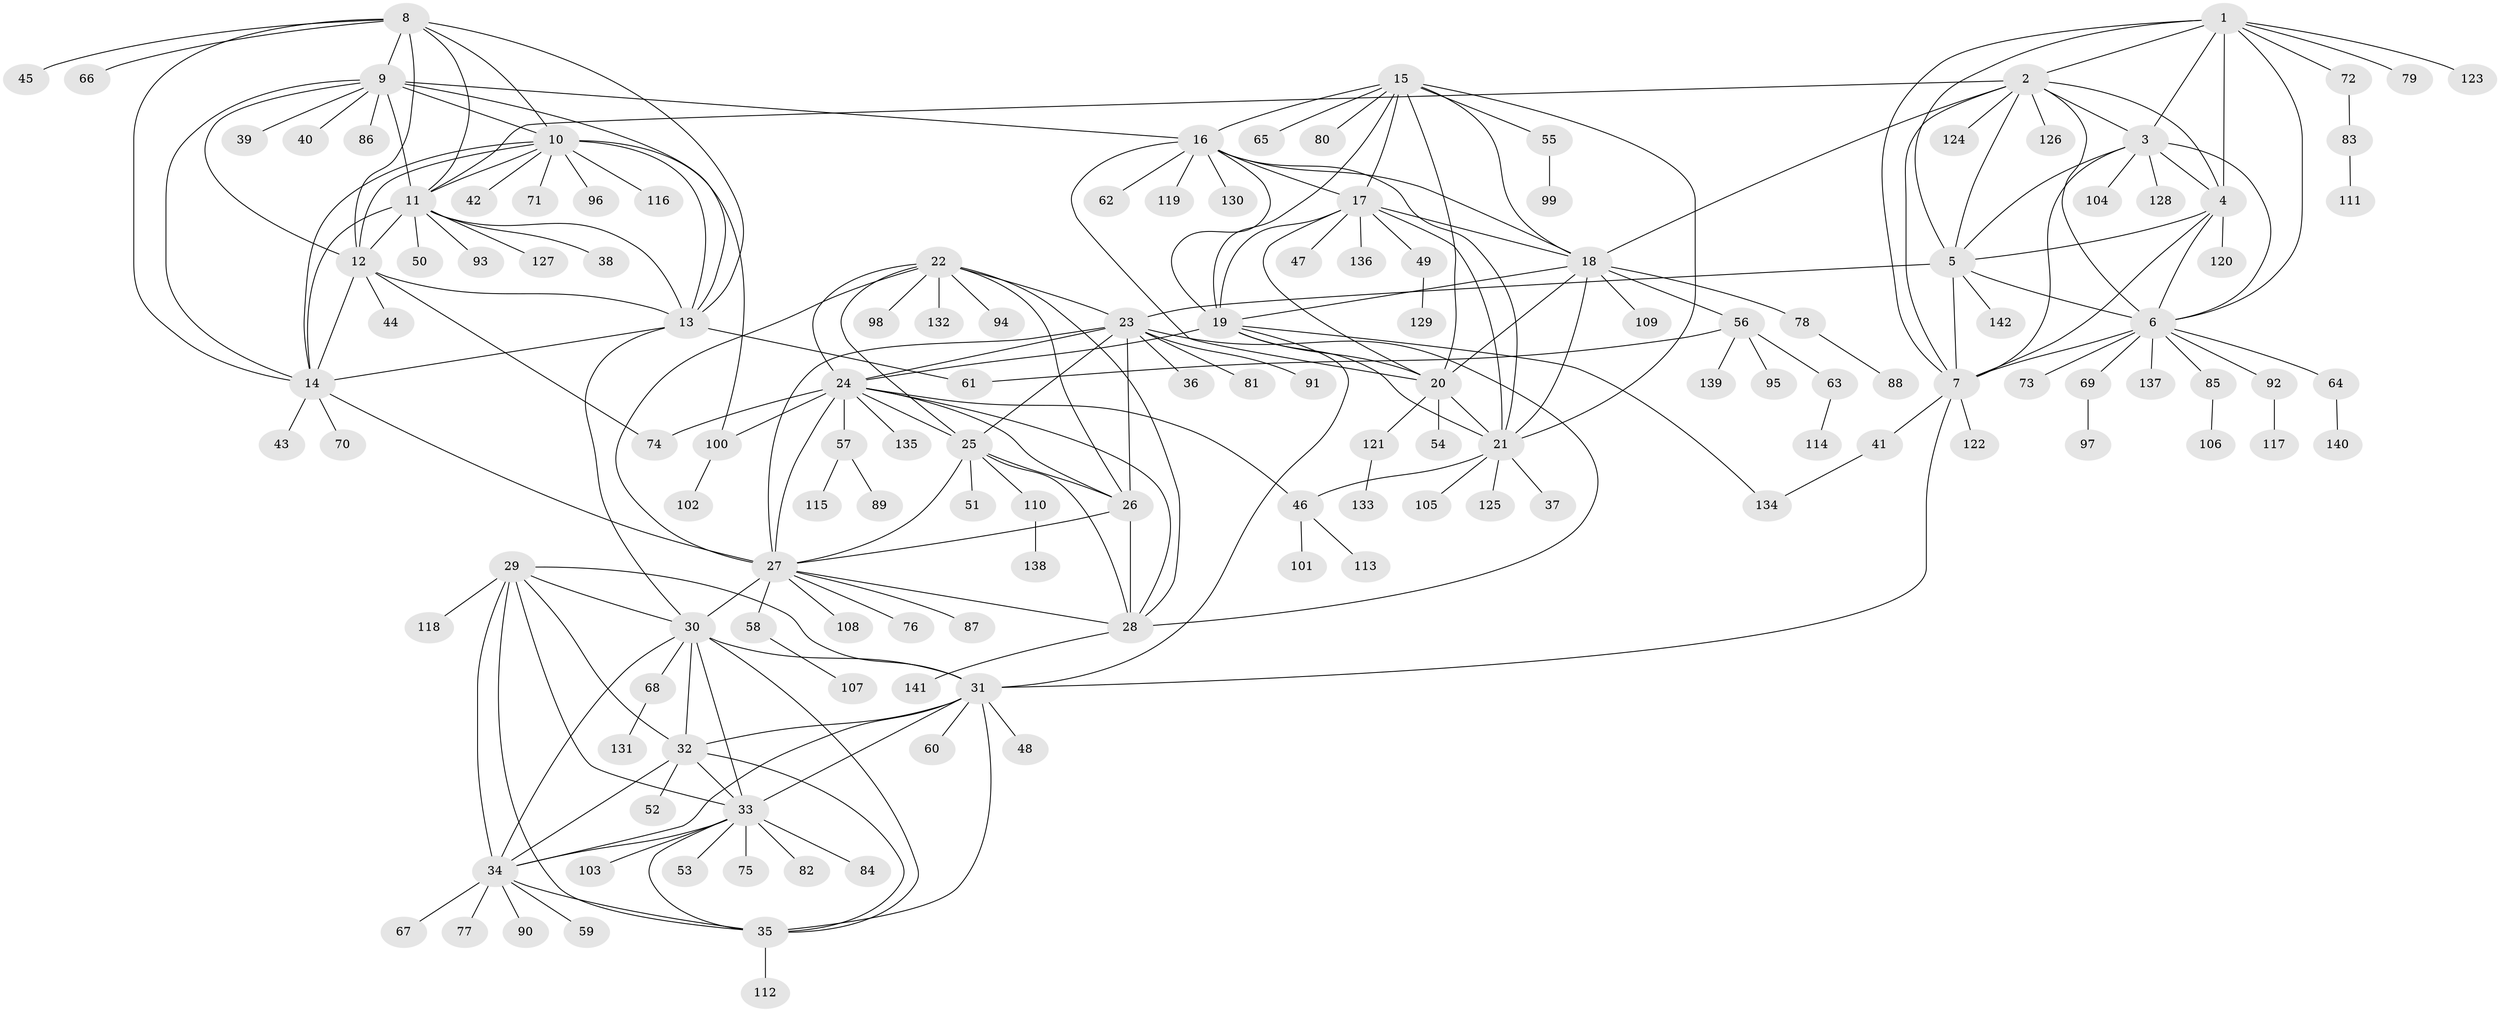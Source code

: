 // Generated by graph-tools (version 1.1) at 2025/26/03/09/25 03:26:35]
// undirected, 142 vertices, 227 edges
graph export_dot {
graph [start="1"]
  node [color=gray90,style=filled];
  1;
  2;
  3;
  4;
  5;
  6;
  7;
  8;
  9;
  10;
  11;
  12;
  13;
  14;
  15;
  16;
  17;
  18;
  19;
  20;
  21;
  22;
  23;
  24;
  25;
  26;
  27;
  28;
  29;
  30;
  31;
  32;
  33;
  34;
  35;
  36;
  37;
  38;
  39;
  40;
  41;
  42;
  43;
  44;
  45;
  46;
  47;
  48;
  49;
  50;
  51;
  52;
  53;
  54;
  55;
  56;
  57;
  58;
  59;
  60;
  61;
  62;
  63;
  64;
  65;
  66;
  67;
  68;
  69;
  70;
  71;
  72;
  73;
  74;
  75;
  76;
  77;
  78;
  79;
  80;
  81;
  82;
  83;
  84;
  85;
  86;
  87;
  88;
  89;
  90;
  91;
  92;
  93;
  94;
  95;
  96;
  97;
  98;
  99;
  100;
  101;
  102;
  103;
  104;
  105;
  106;
  107;
  108;
  109;
  110;
  111;
  112;
  113;
  114;
  115;
  116;
  117;
  118;
  119;
  120;
  121;
  122;
  123;
  124;
  125;
  126;
  127;
  128;
  129;
  130;
  131;
  132;
  133;
  134;
  135;
  136;
  137;
  138;
  139;
  140;
  141;
  142;
  1 -- 2;
  1 -- 3;
  1 -- 4;
  1 -- 5;
  1 -- 6;
  1 -- 7;
  1 -- 72;
  1 -- 79;
  1 -- 123;
  2 -- 3;
  2 -- 4;
  2 -- 5;
  2 -- 6;
  2 -- 7;
  2 -- 11;
  2 -- 18;
  2 -- 124;
  2 -- 126;
  3 -- 4;
  3 -- 5;
  3 -- 6;
  3 -- 7;
  3 -- 104;
  3 -- 128;
  4 -- 5;
  4 -- 6;
  4 -- 7;
  4 -- 120;
  5 -- 6;
  5 -- 7;
  5 -- 23;
  5 -- 142;
  6 -- 7;
  6 -- 64;
  6 -- 69;
  6 -- 73;
  6 -- 85;
  6 -- 92;
  6 -- 137;
  7 -- 31;
  7 -- 41;
  7 -- 122;
  8 -- 9;
  8 -- 10;
  8 -- 11;
  8 -- 12;
  8 -- 13;
  8 -- 14;
  8 -- 45;
  8 -- 66;
  9 -- 10;
  9 -- 11;
  9 -- 12;
  9 -- 13;
  9 -- 14;
  9 -- 16;
  9 -- 39;
  9 -- 40;
  9 -- 86;
  10 -- 11;
  10 -- 12;
  10 -- 13;
  10 -- 14;
  10 -- 42;
  10 -- 71;
  10 -- 96;
  10 -- 100;
  10 -- 116;
  11 -- 12;
  11 -- 13;
  11 -- 14;
  11 -- 38;
  11 -- 50;
  11 -- 93;
  11 -- 127;
  12 -- 13;
  12 -- 14;
  12 -- 44;
  12 -- 74;
  13 -- 14;
  13 -- 30;
  13 -- 61;
  14 -- 27;
  14 -- 43;
  14 -- 70;
  15 -- 16;
  15 -- 17;
  15 -- 18;
  15 -- 19;
  15 -- 20;
  15 -- 21;
  15 -- 55;
  15 -- 65;
  15 -- 80;
  16 -- 17;
  16 -- 18;
  16 -- 19;
  16 -- 20;
  16 -- 21;
  16 -- 62;
  16 -- 119;
  16 -- 130;
  17 -- 18;
  17 -- 19;
  17 -- 20;
  17 -- 21;
  17 -- 47;
  17 -- 49;
  17 -- 136;
  18 -- 19;
  18 -- 20;
  18 -- 21;
  18 -- 56;
  18 -- 78;
  18 -- 109;
  19 -- 20;
  19 -- 21;
  19 -- 24;
  19 -- 31;
  19 -- 134;
  20 -- 21;
  20 -- 54;
  20 -- 121;
  21 -- 37;
  21 -- 46;
  21 -- 105;
  21 -- 125;
  22 -- 23;
  22 -- 24;
  22 -- 25;
  22 -- 26;
  22 -- 27;
  22 -- 28;
  22 -- 94;
  22 -- 98;
  22 -- 132;
  23 -- 24;
  23 -- 25;
  23 -- 26;
  23 -- 27;
  23 -- 28;
  23 -- 36;
  23 -- 81;
  23 -- 91;
  24 -- 25;
  24 -- 26;
  24 -- 27;
  24 -- 28;
  24 -- 46;
  24 -- 57;
  24 -- 74;
  24 -- 100;
  24 -- 135;
  25 -- 26;
  25 -- 27;
  25 -- 28;
  25 -- 51;
  25 -- 110;
  26 -- 27;
  26 -- 28;
  27 -- 28;
  27 -- 30;
  27 -- 58;
  27 -- 76;
  27 -- 87;
  27 -- 108;
  28 -- 141;
  29 -- 30;
  29 -- 31;
  29 -- 32;
  29 -- 33;
  29 -- 34;
  29 -- 35;
  29 -- 118;
  30 -- 31;
  30 -- 32;
  30 -- 33;
  30 -- 34;
  30 -- 35;
  30 -- 68;
  31 -- 32;
  31 -- 33;
  31 -- 34;
  31 -- 35;
  31 -- 48;
  31 -- 60;
  32 -- 33;
  32 -- 34;
  32 -- 35;
  32 -- 52;
  33 -- 34;
  33 -- 35;
  33 -- 53;
  33 -- 75;
  33 -- 82;
  33 -- 84;
  33 -- 103;
  34 -- 35;
  34 -- 59;
  34 -- 67;
  34 -- 77;
  34 -- 90;
  35 -- 112;
  41 -- 134;
  46 -- 101;
  46 -- 113;
  49 -- 129;
  55 -- 99;
  56 -- 61;
  56 -- 63;
  56 -- 95;
  56 -- 139;
  57 -- 89;
  57 -- 115;
  58 -- 107;
  63 -- 114;
  64 -- 140;
  68 -- 131;
  69 -- 97;
  72 -- 83;
  78 -- 88;
  83 -- 111;
  85 -- 106;
  92 -- 117;
  100 -- 102;
  110 -- 138;
  121 -- 133;
}
